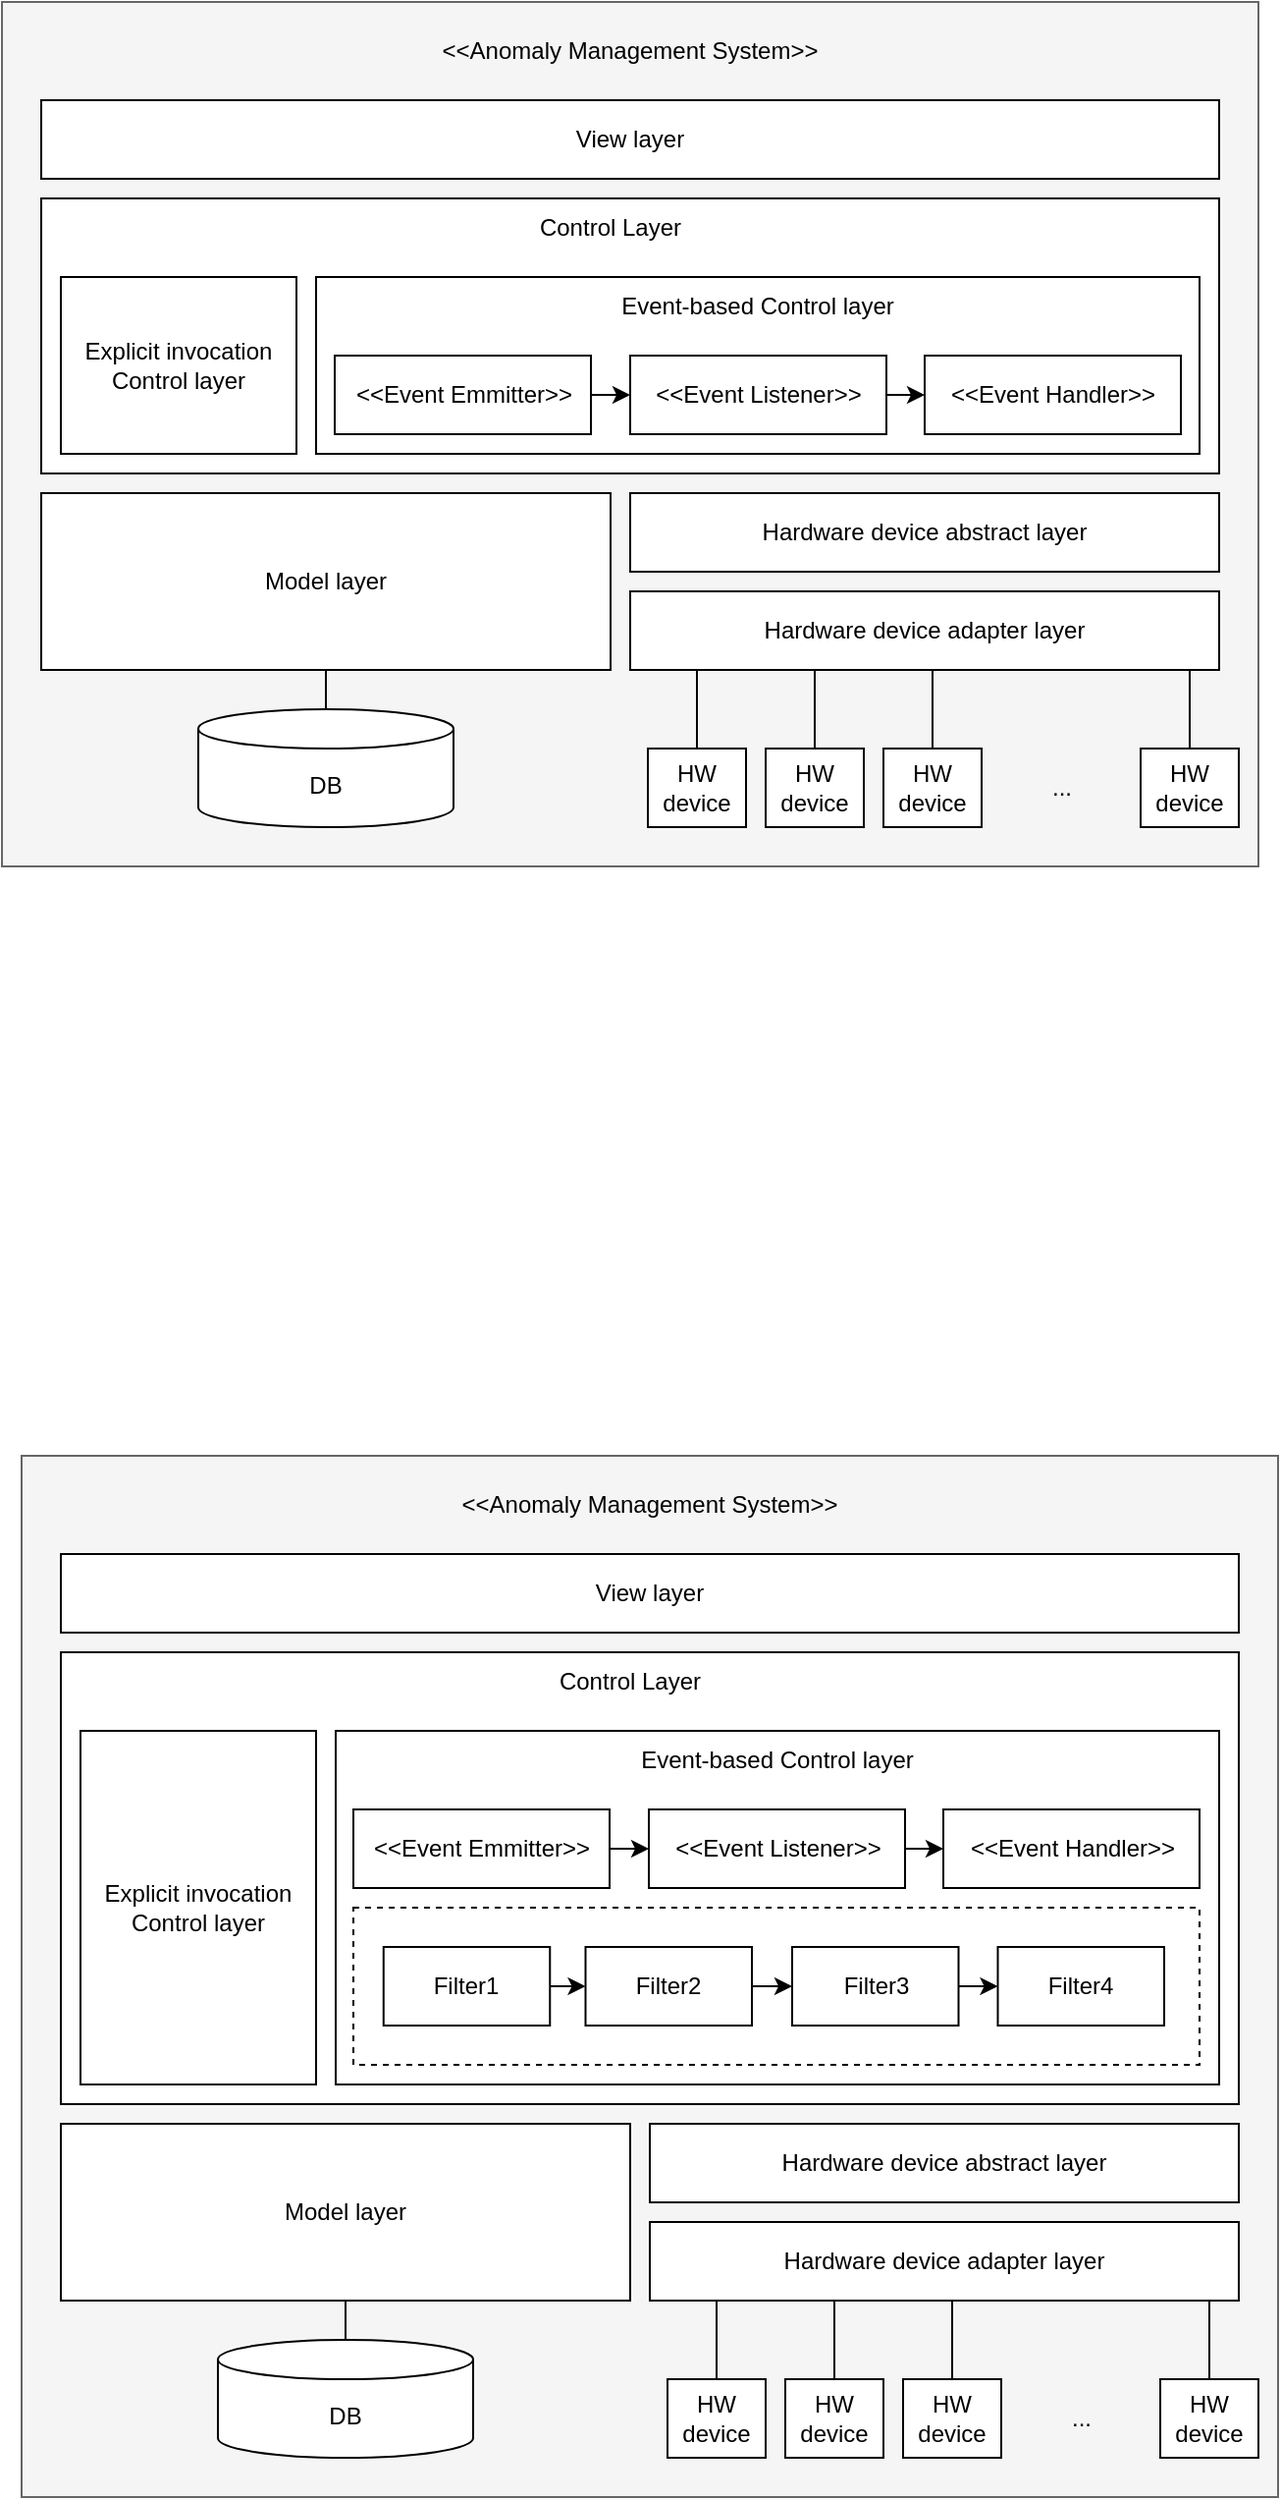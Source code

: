 <mxfile version="21.1.7" type="github">
  <diagram name="페이지-1" id="UiiDNWAqFwjKF0HyPbsK">
    <mxGraphModel dx="908" dy="595" grid="1" gridSize="10" guides="1" tooltips="1" connect="1" arrows="1" fold="1" page="1" pageScale="1" pageWidth="827" pageHeight="1169" math="0" shadow="0">
      <root>
        <mxCell id="0" />
        <mxCell id="1" parent="0" />
        <mxCell id="qTMEEash9hVdEmzpQc22-1" value="" style="rounded=0;whiteSpace=wrap;html=1;fillColor=#f5f5f5;fontColor=#333333;strokeColor=#666666;" vertex="1" parent="1">
          <mxGeometry x="160" y="110" width="640" height="440" as="geometry" />
        </mxCell>
        <mxCell id="qTMEEash9hVdEmzpQc22-2" value="View layer" style="rounded=0;whiteSpace=wrap;html=1;" vertex="1" parent="1">
          <mxGeometry x="180" y="160" width="600" height="40" as="geometry" />
        </mxCell>
        <mxCell id="qTMEEash9hVdEmzpQc22-3" value="" style="rounded=0;whiteSpace=wrap;html=1;" vertex="1" parent="1">
          <mxGeometry x="180" y="210" width="600" height="140" as="geometry" />
        </mxCell>
        <mxCell id="qTMEEash9hVdEmzpQc22-4" value="Model layer" style="rounded=0;whiteSpace=wrap;html=1;" vertex="1" parent="1">
          <mxGeometry x="180" y="360" width="290" height="90" as="geometry" />
        </mxCell>
        <mxCell id="qTMEEash9hVdEmzpQc22-5" value="Hardware device abstract layer" style="rounded=0;whiteSpace=wrap;html=1;" vertex="1" parent="1">
          <mxGeometry x="480" y="360" width="300" height="40" as="geometry" />
        </mxCell>
        <mxCell id="qTMEEash9hVdEmzpQc22-6" value="Hardware device adapter layer" style="rounded=0;whiteSpace=wrap;html=1;" vertex="1" parent="1">
          <mxGeometry x="480" y="410" width="300" height="40" as="geometry" />
        </mxCell>
        <mxCell id="qTMEEash9hVdEmzpQc22-8" value="&amp;lt;&amp;lt;Anomaly Management System&amp;gt;&amp;gt;" style="text;html=1;strokeColor=none;fillColor=none;align=center;verticalAlign=middle;whiteSpace=wrap;rounded=0;" vertex="1" parent="1">
          <mxGeometry x="355" y="120" width="250" height="30" as="geometry" />
        </mxCell>
        <mxCell id="qTMEEash9hVdEmzpQc22-9" value="DB" style="shape=cylinder3;whiteSpace=wrap;html=1;boundedLbl=1;backgroundOutline=1;size=10.0;" vertex="1" parent="1">
          <mxGeometry x="260" y="470" width="130" height="60" as="geometry" />
        </mxCell>
        <mxCell id="qTMEEash9hVdEmzpQc22-24" value="HW &lt;br&gt;device" style="rounded=0;whiteSpace=wrap;html=1;" vertex="1" parent="1">
          <mxGeometry x="489" y="490" width="50" height="40" as="geometry" />
        </mxCell>
        <mxCell id="qTMEEash9hVdEmzpQc22-25" value="" style="endArrow=none;html=1;rounded=0;" edge="1" parent="1" source="qTMEEash9hVdEmzpQc22-24">
          <mxGeometry width="50" height="50" relative="1" as="geometry">
            <mxPoint x="543" y="350" as="sourcePoint" />
            <mxPoint x="514" y="450" as="targetPoint" />
          </mxGeometry>
        </mxCell>
        <mxCell id="qTMEEash9hVdEmzpQc22-28" value="HW &lt;br&gt;device" style="rounded=0;whiteSpace=wrap;html=1;" vertex="1" parent="1">
          <mxGeometry x="549" y="490" width="50" height="40" as="geometry" />
        </mxCell>
        <mxCell id="qTMEEash9hVdEmzpQc22-29" value="" style="endArrow=none;html=1;rounded=0;" edge="1" parent="1" source="qTMEEash9hVdEmzpQc22-28">
          <mxGeometry width="50" height="50" relative="1" as="geometry">
            <mxPoint x="603" y="350" as="sourcePoint" />
            <mxPoint x="574" y="450" as="targetPoint" />
          </mxGeometry>
        </mxCell>
        <mxCell id="qTMEEash9hVdEmzpQc22-30" value="HW &lt;br&gt;device" style="rounded=0;whiteSpace=wrap;html=1;" vertex="1" parent="1">
          <mxGeometry x="609" y="490" width="50" height="40" as="geometry" />
        </mxCell>
        <mxCell id="qTMEEash9hVdEmzpQc22-31" value="" style="endArrow=none;html=1;rounded=0;" edge="1" parent="1" source="qTMEEash9hVdEmzpQc22-30">
          <mxGeometry width="50" height="50" relative="1" as="geometry">
            <mxPoint x="663" y="350" as="sourcePoint" />
            <mxPoint x="634" y="450" as="targetPoint" />
          </mxGeometry>
        </mxCell>
        <mxCell id="qTMEEash9hVdEmzpQc22-34" value="" style="endArrow=none;html=1;rounded=0;exitX=0.5;exitY=0;exitDx=0;exitDy=0;exitPerimeter=0;entryX=0.5;entryY=1;entryDx=0;entryDy=0;" edge="1" parent="1" source="qTMEEash9hVdEmzpQc22-9" target="qTMEEash9hVdEmzpQc22-4">
          <mxGeometry width="50" height="50" relative="1" as="geometry">
            <mxPoint x="414" y="500" as="sourcePoint" />
            <mxPoint x="260" y="450" as="targetPoint" />
          </mxGeometry>
        </mxCell>
        <mxCell id="qTMEEash9hVdEmzpQc22-35" value="Explicit invocation &lt;br&gt;Control layer" style="rounded=0;whiteSpace=wrap;html=1;" vertex="1" parent="1">
          <mxGeometry x="190" y="250" width="120" height="90" as="geometry" />
        </mxCell>
        <mxCell id="qTMEEash9hVdEmzpQc22-36" value="Control Layer" style="text;html=1;strokeColor=none;fillColor=none;align=center;verticalAlign=middle;whiteSpace=wrap;rounded=0;" vertex="1" parent="1">
          <mxGeometry x="410" y="210" width="120" height="30" as="geometry" />
        </mxCell>
        <mxCell id="qTMEEash9hVdEmzpQc22-37" value="" style="rounded=0;whiteSpace=wrap;html=1;" vertex="1" parent="1">
          <mxGeometry x="320" y="250" width="450" height="90" as="geometry" />
        </mxCell>
        <mxCell id="qTMEEash9hVdEmzpQc22-38" value="&amp;lt;&amp;lt;Event Emmitter&amp;gt;&amp;gt;" style="rounded=0;whiteSpace=wrap;html=1;" vertex="1" parent="1">
          <mxGeometry x="329.5" y="290" width="130.5" height="40" as="geometry" />
        </mxCell>
        <mxCell id="qTMEEash9hVdEmzpQc22-39" value="&amp;lt;&amp;lt;Event Listener&amp;gt;&amp;gt;" style="rounded=0;whiteSpace=wrap;html=1;" vertex="1" parent="1">
          <mxGeometry x="480" y="290" width="130.5" height="40" as="geometry" />
        </mxCell>
        <mxCell id="qTMEEash9hVdEmzpQc22-40" value="&amp;lt;&amp;lt;Event Handler&amp;gt;&amp;gt;" style="rounded=0;whiteSpace=wrap;html=1;" vertex="1" parent="1">
          <mxGeometry x="630" y="290" width="130.5" height="40" as="geometry" />
        </mxCell>
        <mxCell id="qTMEEash9hVdEmzpQc22-41" value="Event-based Control layer" style="text;html=1;strokeColor=none;fillColor=none;align=center;verticalAlign=middle;whiteSpace=wrap;rounded=0;" vertex="1" parent="1">
          <mxGeometry x="455.25" y="250" width="180" height="30" as="geometry" />
        </mxCell>
        <mxCell id="qTMEEash9hVdEmzpQc22-44" value="" style="endArrow=classic;html=1;rounded=0;entryX=0;entryY=0.5;entryDx=0;entryDy=0;exitX=1;exitY=0.5;exitDx=0;exitDy=0;" edge="1" parent="1" source="qTMEEash9hVdEmzpQc22-38" target="qTMEEash9hVdEmzpQc22-39">
          <mxGeometry width="50" height="50" relative="1" as="geometry">
            <mxPoint x="400" y="380" as="sourcePoint" />
            <mxPoint x="450" y="330" as="targetPoint" />
          </mxGeometry>
        </mxCell>
        <mxCell id="qTMEEash9hVdEmzpQc22-45" value="" style="endArrow=classic;html=1;rounded=0;entryX=0;entryY=0.5;entryDx=0;entryDy=0;" edge="1" parent="1" target="qTMEEash9hVdEmzpQc22-40">
          <mxGeometry width="50" height="50" relative="1" as="geometry">
            <mxPoint x="610" y="310" as="sourcePoint" />
            <mxPoint x="490" y="320" as="targetPoint" />
          </mxGeometry>
        </mxCell>
        <mxCell id="qTMEEash9hVdEmzpQc22-46" value="HW &lt;br&gt;device" style="rounded=0;whiteSpace=wrap;html=1;" vertex="1" parent="1">
          <mxGeometry x="740" y="490" width="50" height="40" as="geometry" />
        </mxCell>
        <mxCell id="qTMEEash9hVdEmzpQc22-47" value="" style="endArrow=none;html=1;rounded=0;" edge="1" parent="1" source="qTMEEash9hVdEmzpQc22-46">
          <mxGeometry width="50" height="50" relative="1" as="geometry">
            <mxPoint x="794" y="350" as="sourcePoint" />
            <mxPoint x="765" y="450" as="targetPoint" />
          </mxGeometry>
        </mxCell>
        <mxCell id="qTMEEash9hVdEmzpQc22-48" value="..." style="text;html=1;strokeColor=none;fillColor=none;align=center;verticalAlign=middle;whiteSpace=wrap;rounded=0;" vertex="1" parent="1">
          <mxGeometry x="670" y="495" width="60" height="30" as="geometry" />
        </mxCell>
        <mxCell id="qTMEEash9hVdEmzpQc22-49" value="" style="rounded=0;whiteSpace=wrap;html=1;fillColor=#f5f5f5;fontColor=#333333;strokeColor=#666666;" vertex="1" parent="1">
          <mxGeometry x="170" y="850" width="640" height="530" as="geometry" />
        </mxCell>
        <mxCell id="qTMEEash9hVdEmzpQc22-50" value="View layer" style="rounded=0;whiteSpace=wrap;html=1;" vertex="1" parent="1">
          <mxGeometry x="190" y="900" width="600" height="40" as="geometry" />
        </mxCell>
        <mxCell id="qTMEEash9hVdEmzpQc22-51" value="" style="rounded=0;whiteSpace=wrap;html=1;" vertex="1" parent="1">
          <mxGeometry x="190" y="950" width="600" height="230" as="geometry" />
        </mxCell>
        <mxCell id="qTMEEash9hVdEmzpQc22-52" value="Model layer" style="rounded=0;whiteSpace=wrap;html=1;" vertex="1" parent="1">
          <mxGeometry x="190" y="1190" width="290" height="90" as="geometry" />
        </mxCell>
        <mxCell id="qTMEEash9hVdEmzpQc22-53" value="Hardware device abstract layer" style="rounded=0;whiteSpace=wrap;html=1;" vertex="1" parent="1">
          <mxGeometry x="490" y="1190" width="300" height="40" as="geometry" />
        </mxCell>
        <mxCell id="qTMEEash9hVdEmzpQc22-54" value="Hardware device adapter layer" style="rounded=0;whiteSpace=wrap;html=1;" vertex="1" parent="1">
          <mxGeometry x="490" y="1240" width="300" height="40" as="geometry" />
        </mxCell>
        <mxCell id="qTMEEash9hVdEmzpQc22-55" value="&amp;lt;&amp;lt;Anomaly Management System&amp;gt;&amp;gt;" style="text;html=1;strokeColor=none;fillColor=none;align=center;verticalAlign=middle;whiteSpace=wrap;rounded=0;" vertex="1" parent="1">
          <mxGeometry x="365" y="860" width="250" height="30" as="geometry" />
        </mxCell>
        <mxCell id="qTMEEash9hVdEmzpQc22-56" value="DB" style="shape=cylinder3;whiteSpace=wrap;html=1;boundedLbl=1;backgroundOutline=1;size=10.0;" vertex="1" parent="1">
          <mxGeometry x="270" y="1300" width="130" height="60" as="geometry" />
        </mxCell>
        <mxCell id="qTMEEash9hVdEmzpQc22-57" value="HW &lt;br&gt;device" style="rounded=0;whiteSpace=wrap;html=1;" vertex="1" parent="1">
          <mxGeometry x="499" y="1320" width="50" height="40" as="geometry" />
        </mxCell>
        <mxCell id="qTMEEash9hVdEmzpQc22-58" value="" style="endArrow=none;html=1;rounded=0;" edge="1" parent="1" source="qTMEEash9hVdEmzpQc22-57">
          <mxGeometry width="50" height="50" relative="1" as="geometry">
            <mxPoint x="553" y="1180" as="sourcePoint" />
            <mxPoint x="524" y="1280" as="targetPoint" />
          </mxGeometry>
        </mxCell>
        <mxCell id="qTMEEash9hVdEmzpQc22-59" value="HW &lt;br&gt;device" style="rounded=0;whiteSpace=wrap;html=1;" vertex="1" parent="1">
          <mxGeometry x="559" y="1320" width="50" height="40" as="geometry" />
        </mxCell>
        <mxCell id="qTMEEash9hVdEmzpQc22-60" value="" style="endArrow=none;html=1;rounded=0;" edge="1" parent="1" source="qTMEEash9hVdEmzpQc22-59">
          <mxGeometry width="50" height="50" relative="1" as="geometry">
            <mxPoint x="613" y="1180" as="sourcePoint" />
            <mxPoint x="584" y="1280" as="targetPoint" />
          </mxGeometry>
        </mxCell>
        <mxCell id="qTMEEash9hVdEmzpQc22-61" value="HW &lt;br&gt;device" style="rounded=0;whiteSpace=wrap;html=1;" vertex="1" parent="1">
          <mxGeometry x="619" y="1320" width="50" height="40" as="geometry" />
        </mxCell>
        <mxCell id="qTMEEash9hVdEmzpQc22-62" value="" style="endArrow=none;html=1;rounded=0;" edge="1" parent="1" source="qTMEEash9hVdEmzpQc22-61">
          <mxGeometry width="50" height="50" relative="1" as="geometry">
            <mxPoint x="673" y="1180" as="sourcePoint" />
            <mxPoint x="644" y="1280" as="targetPoint" />
          </mxGeometry>
        </mxCell>
        <mxCell id="qTMEEash9hVdEmzpQc22-63" value="" style="endArrow=none;html=1;rounded=0;exitX=0.5;exitY=0;exitDx=0;exitDy=0;exitPerimeter=0;entryX=0.5;entryY=1;entryDx=0;entryDy=0;" edge="1" parent="1" source="qTMEEash9hVdEmzpQc22-56" target="qTMEEash9hVdEmzpQc22-52">
          <mxGeometry width="50" height="50" relative="1" as="geometry">
            <mxPoint x="424" y="1330" as="sourcePoint" />
            <mxPoint x="270" y="1280" as="targetPoint" />
          </mxGeometry>
        </mxCell>
        <mxCell id="qTMEEash9hVdEmzpQc22-64" value="Explicit invocation &lt;br&gt;Control layer" style="rounded=0;whiteSpace=wrap;html=1;" vertex="1" parent="1">
          <mxGeometry x="200" y="990" width="120" height="180" as="geometry" />
        </mxCell>
        <mxCell id="qTMEEash9hVdEmzpQc22-65" value="Control Layer" style="text;html=1;strokeColor=none;fillColor=none;align=center;verticalAlign=middle;whiteSpace=wrap;rounded=0;" vertex="1" parent="1">
          <mxGeometry x="420" y="950" width="120" height="30" as="geometry" />
        </mxCell>
        <mxCell id="qTMEEash9hVdEmzpQc22-66" value="" style="rounded=0;whiteSpace=wrap;html=1;" vertex="1" parent="1">
          <mxGeometry x="330" y="990" width="450" height="180" as="geometry" />
        </mxCell>
        <mxCell id="qTMEEash9hVdEmzpQc22-67" value="&amp;lt;&amp;lt;Event Emmitter&amp;gt;&amp;gt;" style="rounded=0;whiteSpace=wrap;html=1;" vertex="1" parent="1">
          <mxGeometry x="339" y="1030" width="130.5" height="40" as="geometry" />
        </mxCell>
        <mxCell id="qTMEEash9hVdEmzpQc22-68" value="&amp;lt;&amp;lt;Event Listener&amp;gt;&amp;gt;" style="rounded=0;whiteSpace=wrap;html=1;" vertex="1" parent="1">
          <mxGeometry x="489.5" y="1030" width="130.5" height="40" as="geometry" />
        </mxCell>
        <mxCell id="qTMEEash9hVdEmzpQc22-69" value="&amp;lt;&amp;lt;Event Handler&amp;gt;&amp;gt;" style="rounded=0;whiteSpace=wrap;html=1;" vertex="1" parent="1">
          <mxGeometry x="639.5" y="1030" width="130.5" height="40" as="geometry" />
        </mxCell>
        <mxCell id="qTMEEash9hVdEmzpQc22-70" value="Event-based Control layer" style="text;html=1;strokeColor=none;fillColor=none;align=center;verticalAlign=middle;whiteSpace=wrap;rounded=0;" vertex="1" parent="1">
          <mxGeometry x="465.25" y="990" width="180" height="30" as="geometry" />
        </mxCell>
        <mxCell id="qTMEEash9hVdEmzpQc22-71" value="" style="endArrow=classic;html=1;rounded=0;entryX=0;entryY=0.5;entryDx=0;entryDy=0;exitX=1;exitY=0.5;exitDx=0;exitDy=0;" edge="1" parent="1" source="qTMEEash9hVdEmzpQc22-67" target="qTMEEash9hVdEmzpQc22-68">
          <mxGeometry width="50" height="50" relative="1" as="geometry">
            <mxPoint x="409.5" y="1120" as="sourcePoint" />
            <mxPoint x="459.5" y="1070" as="targetPoint" />
          </mxGeometry>
        </mxCell>
        <mxCell id="qTMEEash9hVdEmzpQc22-72" value="" style="endArrow=classic;html=1;rounded=0;entryX=0;entryY=0.5;entryDx=0;entryDy=0;" edge="1" parent="1" target="qTMEEash9hVdEmzpQc22-69">
          <mxGeometry width="50" height="50" relative="1" as="geometry">
            <mxPoint x="619.5" y="1050" as="sourcePoint" />
            <mxPoint x="499.5" y="1060" as="targetPoint" />
          </mxGeometry>
        </mxCell>
        <mxCell id="qTMEEash9hVdEmzpQc22-73" value="HW &lt;br&gt;device" style="rounded=0;whiteSpace=wrap;html=1;" vertex="1" parent="1">
          <mxGeometry x="750" y="1320" width="50" height="40" as="geometry" />
        </mxCell>
        <mxCell id="qTMEEash9hVdEmzpQc22-74" value="" style="endArrow=none;html=1;rounded=0;" edge="1" parent="1" source="qTMEEash9hVdEmzpQc22-73">
          <mxGeometry width="50" height="50" relative="1" as="geometry">
            <mxPoint x="804" y="1180" as="sourcePoint" />
            <mxPoint x="775" y="1280" as="targetPoint" />
          </mxGeometry>
        </mxCell>
        <mxCell id="qTMEEash9hVdEmzpQc22-75" value="..." style="text;html=1;strokeColor=none;fillColor=none;align=center;verticalAlign=middle;whiteSpace=wrap;rounded=0;" vertex="1" parent="1">
          <mxGeometry x="680" y="1325" width="60" height="30" as="geometry" />
        </mxCell>
        <mxCell id="qTMEEash9hVdEmzpQc22-77" value="" style="rounded=0;whiteSpace=wrap;html=1;dashed=1;" vertex="1" parent="1">
          <mxGeometry x="339" y="1080" width="431" height="80" as="geometry" />
        </mxCell>
        <mxCell id="qTMEEash9hVdEmzpQc22-78" value="Filter1" style="rounded=0;whiteSpace=wrap;html=1;" vertex="1" parent="1">
          <mxGeometry x="354.38" y="1100" width="84.75" height="40" as="geometry" />
        </mxCell>
        <mxCell id="qTMEEash9hVdEmzpQc22-79" value="Filter2" style="rounded=0;whiteSpace=wrap;html=1;" vertex="1" parent="1">
          <mxGeometry x="457.25" y="1100" width="84.75" height="40" as="geometry" />
        </mxCell>
        <mxCell id="qTMEEash9hVdEmzpQc22-80" value="Filter3" style="rounded=0;whiteSpace=wrap;html=1;" vertex="1" parent="1">
          <mxGeometry x="562.5" y="1100" width="84.75" height="40" as="geometry" />
        </mxCell>
        <mxCell id="qTMEEash9hVdEmzpQc22-81" value="Filter4" style="rounded=0;whiteSpace=wrap;html=1;" vertex="1" parent="1">
          <mxGeometry x="667.25" y="1100" width="84.75" height="40" as="geometry" />
        </mxCell>
        <mxCell id="qTMEEash9hVdEmzpQc22-82" value="" style="endArrow=classic;html=1;rounded=0;entryX=0;entryY=0.5;entryDx=0;entryDy=0;exitX=1;exitY=0.5;exitDx=0;exitDy=0;" edge="1" parent="1" source="qTMEEash9hVdEmzpQc22-78" target="qTMEEash9hVdEmzpQc22-79">
          <mxGeometry width="50" height="50" relative="1" as="geometry">
            <mxPoint x="480" y="1060" as="sourcePoint" />
            <mxPoint x="500" y="1060" as="targetPoint" />
          </mxGeometry>
        </mxCell>
        <mxCell id="qTMEEash9hVdEmzpQc22-83" value="" style="endArrow=classic;html=1;rounded=0;entryX=0;entryY=0.5;entryDx=0;entryDy=0;exitX=1;exitY=0.5;exitDx=0;exitDy=0;" edge="1" parent="1" source="qTMEEash9hVdEmzpQc22-79" target="qTMEEash9hVdEmzpQc22-80">
          <mxGeometry width="50" height="50" relative="1" as="geometry">
            <mxPoint x="540" y="1120" as="sourcePoint" />
            <mxPoint x="467" y="1130" as="targetPoint" />
          </mxGeometry>
        </mxCell>
        <mxCell id="qTMEEash9hVdEmzpQc22-84" value="" style="endArrow=classic;html=1;rounded=0;entryX=0;entryY=0.5;entryDx=0;entryDy=0;exitX=1;exitY=0.5;exitDx=0;exitDy=0;" edge="1" parent="1" source="qTMEEash9hVdEmzpQc22-80" target="qTMEEash9hVdEmzpQc22-81">
          <mxGeometry width="50" height="50" relative="1" as="geometry">
            <mxPoint x="650" y="1120" as="sourcePoint" />
            <mxPoint x="573" y="1130" as="targetPoint" />
          </mxGeometry>
        </mxCell>
      </root>
    </mxGraphModel>
  </diagram>
</mxfile>
